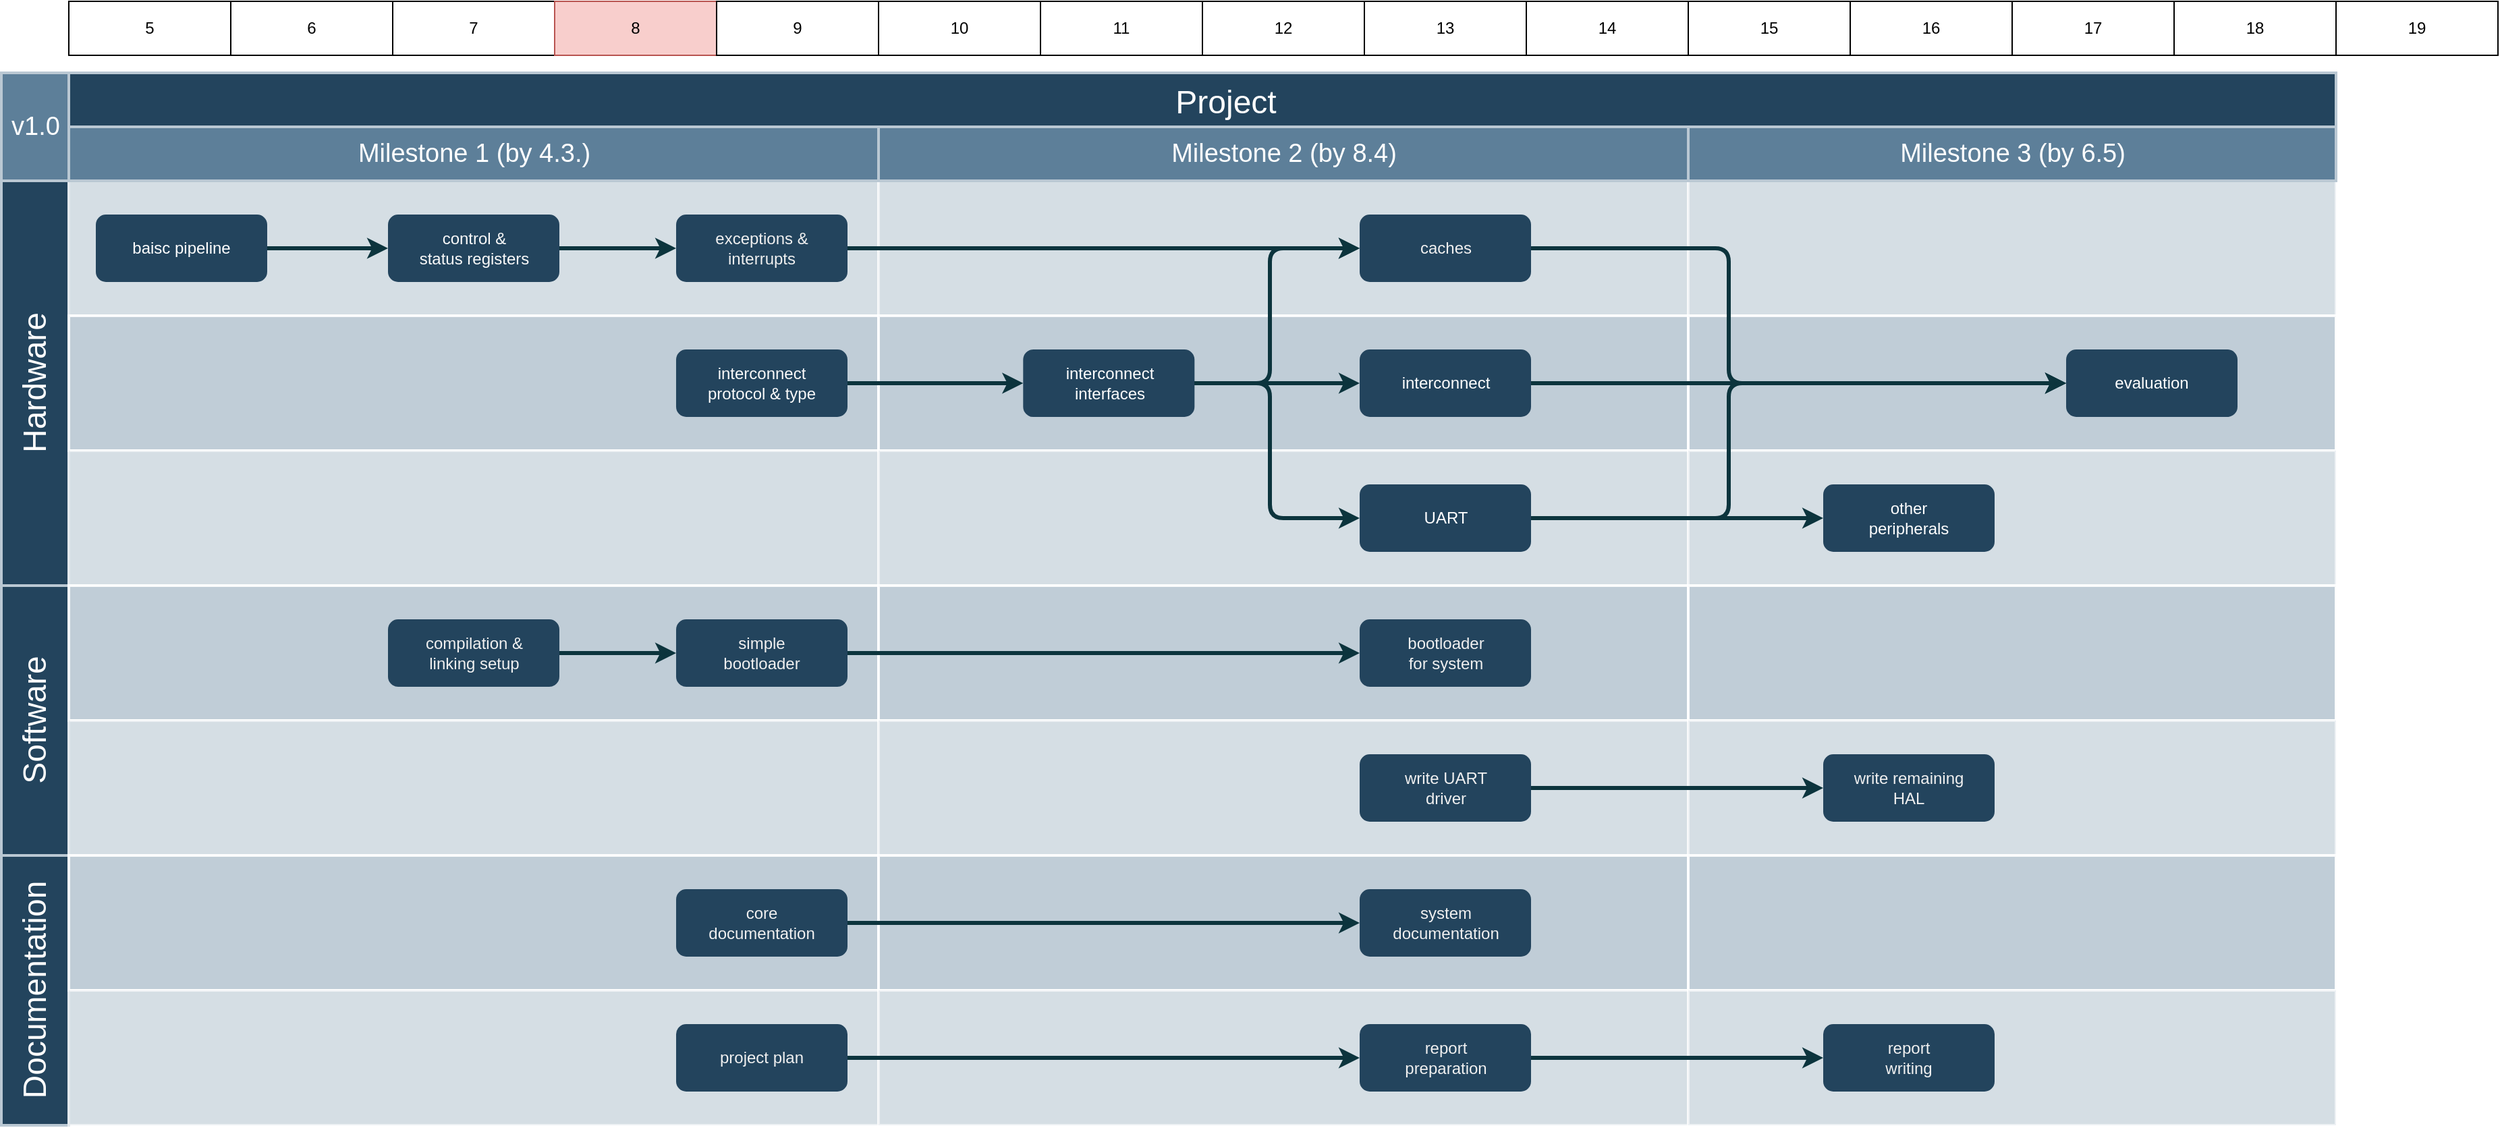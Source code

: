 <mxfile version="15.4.0" type="device"><diagram id="6a731a19-8d31-9384-78a2-239565b7b9f0" name="Page-1"><mxGraphModel dx="2426" dy="1378" grid="1" gridSize="10" guides="1" tooltips="1" connect="1" arrows="1" fold="1" page="1" pageScale="1" pageWidth="1169" pageHeight="827" background="none" math="0" shadow="0"><root><mxCell id="0"/><mxCell id="1" parent="0"/><mxCell id="56" value="Project&#10;" style="strokeColor=#BAC8D3;fillColor=#23445D;fontSize=24;strokeWidth=2;fontFamily=Helvetica;html=1;fontColor=#FFFFFF;fontStyle=0;spacingBottom=8;spacingRight=0;spacingLeft=83;" parent="1" vertex="1"><mxGeometry x="30" y="840" width="1730" height="80" as="geometry"/></mxCell><mxCell id="57" value="Hardware" style="strokeColor=#BAC8D3;fillColor=#23445D;fontSize=24;strokeWidth=2;horizontal=0;fontFamily=Helvetica;html=1;fontColor=#FFFFFF;fontStyle=0" parent="1" vertex="1"><mxGeometry x="30" y="920" width="50" height="300" as="geometry"/></mxCell><mxCell id="59" value="v1.0" style="strokeColor=#BAC8D3;fillColor=#5d7f99;fontSize=19;strokeWidth=2;fontFamily=Helvetica;html=1;labelBackgroundColor=none;fontColor=#FFFFFF;" parent="1" vertex="1"><mxGeometry x="30" y="840" width="50" height="80" as="geometry"/></mxCell><mxCell id="64" value="Software" style="strokeColor=#BAC8D3;fillColor=#23445D;fontSize=24;strokeWidth=2;horizontal=0;fontFamily=Helvetica;html=1;fontColor=#FFFFFF;fontStyle=0" parent="1" vertex="1"><mxGeometry x="30" y="1220" width="50" height="200" as="geometry"/></mxCell><mxCell id="67" value="Documentation" style="strokeColor=#BAC8D3;fillColor=#23445D;fontSize=24;strokeWidth=2;horizontal=0;fontFamily=Helvetica;html=1;fontColor=#FFFFFF;fontStyle=0" parent="1" vertex="1"><mxGeometry x="30" y="1420" width="50" height="200" as="geometry"/></mxCell><mxCell id="68" value="" style="strokeColor=#FFFFFF;fillColor=#BAC8D3;fontSize=18;strokeWidth=2;fontFamily=Helvetica;html=1;opacity=60;" parent="1" vertex="1"><mxGeometry x="80" y="920" width="600" height="100" as="geometry"/></mxCell><mxCell id="69" value="" style="strokeColor=#FFFFFF;fillColor=#BAC8D3;fontSize=18;strokeWidth=2;fontFamily=Helvetica;html=1;opacity=90;" parent="1" vertex="1"><mxGeometry x="80" y="1020" width="600" height="100" as="geometry"/></mxCell><mxCell id="70" value="" style="strokeColor=#FFFFFF;fillColor=#BAC8D3;fontSize=18;strokeWidth=2;fontFamily=Helvetica;html=1;opacity=60;" parent="1" vertex="1"><mxGeometry x="80" y="1120" width="600" height="100" as="geometry"/></mxCell><mxCell id="71" value="" style="strokeColor=#FFFFFF;fillColor=#BAC8D3;fontSize=18;strokeWidth=2;fontFamily=Helvetica;html=1;opacity=90;" parent="1" vertex="1"><mxGeometry x="80" y="1220" width="600" height="100" as="geometry"/></mxCell><mxCell id="72" value="" style="strokeColor=#FFFFFF;fillColor=#BAC8D3;fontSize=18;strokeWidth=2;fontFamily=Helvetica;html=1;opacity=60;" parent="1" vertex="1"><mxGeometry x="80" y="1320" width="600" height="100" as="geometry"/></mxCell><mxCell id="73" value="" style="strokeColor=#FFFFFF;fillColor=#BAC8D3;fontSize=18;strokeWidth=2;fontFamily=Helvetica;html=1;opacity=90;" parent="1" vertex="1"><mxGeometry x="80" y="1420" width="600" height="100" as="geometry"/></mxCell><mxCell id="74" value="" style="strokeColor=#FFFFFF;fillColor=#BAC8D3;fontSize=18;strokeWidth=2;fontFamily=Helvetica;html=1;opacity=60;" parent="1" vertex="1"><mxGeometry x="80" y="1520" width="600" height="100" as="geometry"/></mxCell><mxCell id="75" value="" style="strokeColor=#FFFFFF;fillColor=#BAC8D3;fontSize=18;strokeWidth=2;fontFamily=Helvetica;html=1;opacity=60;" parent="1" vertex="1"><mxGeometry x="680" y="920" width="600" height="100" as="geometry"/></mxCell><mxCell id="76" value="" style="strokeColor=#FFFFFF;fillColor=#BAC8D3;fontSize=18;strokeWidth=2;fontFamily=Helvetica;html=1;opacity=90;" parent="1" vertex="1"><mxGeometry x="680" y="1020" width="600" height="100" as="geometry"/></mxCell><mxCell id="77" value="" style="strokeColor=#FFFFFF;fillColor=#BAC8D3;fontSize=18;strokeWidth=2;fontFamily=Helvetica;html=1;opacity=60;" parent="1" vertex="1"><mxGeometry x="680" y="1120" width="600" height="100" as="geometry"/></mxCell><mxCell id="78" value="" style="strokeColor=#FFFFFF;fillColor=#BAC8D3;fontSize=18;strokeWidth=2;fontFamily=Helvetica;html=1;opacity=90;" parent="1" vertex="1"><mxGeometry x="680" y="1220" width="600" height="100" as="geometry"/></mxCell><mxCell id="79" value="" style="strokeColor=#FFFFFF;fillColor=#BAC8D3;fontSize=18;strokeWidth=2;fontFamily=Helvetica;html=1;opacity=60;" parent="1" vertex="1"><mxGeometry x="680" y="1320" width="600" height="100" as="geometry"/></mxCell><mxCell id="80" value="" style="strokeColor=#FFFFFF;fillColor=#BAC8D3;fontSize=18;strokeWidth=2;fontFamily=Helvetica;html=1;opacity=90;" parent="1" vertex="1"><mxGeometry x="680" y="1420" width="600" height="100" as="geometry"/></mxCell><mxCell id="81" value="" style="strokeColor=#FFFFFF;fillColor=#BAC8D3;fontSize=18;strokeWidth=2;fontFamily=Helvetica;html=1;opacity=60;fontStyle=4" parent="1" vertex="1"><mxGeometry x="680" y="1520" width="600" height="100" as="geometry"/></mxCell><mxCell id="82" value="" style="strokeColor=#FFFFFF;fillColor=#BAC8D3;fontSize=18;strokeWidth=2;fontFamily=Helvetica;html=1;opacity=60;" parent="1" vertex="1"><mxGeometry x="1280" y="920" width="480" height="100" as="geometry"/></mxCell><mxCell id="83" value="" style="strokeColor=#FFFFFF;fillColor=#BAC8D3;fontSize=18;strokeWidth=2;fontFamily=Helvetica;html=1;opacity=90;" parent="1" vertex="1"><mxGeometry x="1280" y="1020" width="480" height="100" as="geometry"/></mxCell><mxCell id="84" value="" style="strokeColor=#FFFFFF;fillColor=#BAC8D3;fontSize=18;strokeWidth=2;fontFamily=Helvetica;html=1;opacity=60;" parent="1" vertex="1"><mxGeometry x="1280" y="1120" width="480" height="100" as="geometry"/></mxCell><mxCell id="85" value="" style="strokeColor=#FFFFFF;fillColor=#BAC8D3;fontSize=18;strokeWidth=2;fontFamily=Helvetica;html=1;opacity=90;" parent="1" vertex="1"><mxGeometry x="1280" y="1220" width="480" height="100" as="geometry"/></mxCell><mxCell id="86" value="" style="strokeColor=#FFFFFF;fillColor=#BAC8D3;fontSize=18;strokeWidth=2;fontFamily=Helvetica;html=1;opacity=60;" parent="1" vertex="1"><mxGeometry x="1280" y="1320" width="480" height="100" as="geometry"/></mxCell><mxCell id="87" value="" style="strokeColor=#FFFFFF;fillColor=#BAC8D3;fontSize=18;strokeWidth=2;fontFamily=Helvetica;html=1;opacity=90;" parent="1" vertex="1"><mxGeometry x="1280" y="1420" width="480" height="100" as="geometry"/></mxCell><mxCell id="88" value="" style="strokeColor=#FFFFFF;fillColor=#BAC8D3;fontSize=18;strokeWidth=2;fontFamily=Helvetica;html=1;opacity=60;fontStyle=4" parent="1" vertex="1"><mxGeometry x="1280" y="1520" width="480" height="100" as="geometry"/></mxCell><mxCell id="97" value="&lt;font color=&quot;#fafafa&quot;&gt;interconnect&lt;br&gt;protocol &amp;amp; type&lt;br&gt;&lt;/font&gt;" style="rounded=1;fillColor=#23445D;strokeColor=none;strokeWidth=2;fontFamily=Helvetica;html=1;gradientColor=none;" parent="1" vertex="1"><mxGeometry x="529.995" y="1045" width="127" height="50" as="geometry"/></mxCell><mxCell id="108" value="interconnect&lt;br&gt;interfaces" style="rounded=1;fillColor=#23445D;strokeColor=none;strokeWidth=2;gradientColor=none;fontFamily=Helvetica;html=1;fontColor=#FFFFFF;" parent="1" vertex="1"><mxGeometry x="787.148" y="1045" width="127" height="50" as="geometry"/></mxCell><mxCell id="124" value="" style="edgeStyle=elbowEdgeStyle;elbow=horizontal;strokeWidth=3;strokeColor=#0C343D;fontFamily=Helvetica;html=1;exitX=1;exitY=0.5;exitDx=0;exitDy=0;entryX=0;entryY=0.5;entryDx=0;entryDy=0;" parent="1" source="anAFGOb_N7qxMEHsTYe6-203" target="anAFGOb_N7qxMEHsTYe6-214" edge="1"><mxGeometry x="-157.551" y="820" width="131.973" height="100" as="geometry"><mxPoint x="-157.551" y="920" as="sourcePoint"/><mxPoint x="-25.578" y="820" as="targetPoint"/></mxGeometry></mxCell><mxCell id="133" value="" style="edgeStyle=elbowEdgeStyle;elbow=horizontal;strokeWidth=3;strokeColor=#0C343D;fontFamily=Helvetica;html=1;" parent="1" source="97" target="108" edge="1"><mxGeometry x="-157.551" y="820" width="131.973" height="100" as="geometry"><mxPoint x="-157.551" y="920" as="sourcePoint"/><mxPoint x="-25.578" y="820" as="targetPoint"/></mxGeometry></mxCell><mxCell id="134" value="" style="edgeStyle=elbowEdgeStyle;elbow=horizontal;strokeWidth=3;strokeColor=#0C343D;fontFamily=Helvetica;html=1;entryX=0;entryY=0.5;entryDx=0;entryDy=0;exitX=1;exitY=0.5;exitDx=0;exitDy=0;" parent="1" source="108" target="anAFGOb_N7qxMEHsTYe6-205" edge="1"><mxGeometry x="-157.551" y="820" width="131.973" height="100" as="geometry"><mxPoint x="-157.551" y="920" as="sourcePoint"/><mxPoint x="-25.578" y="820" as="targetPoint"/><Array as="points"><mxPoint x="970" y="1020"/><mxPoint x="850" y="1020"/><mxPoint x="920" y="1030"/></Array></mxGeometry></mxCell><mxCell id="139" value="" style="edgeStyle=elbowEdgeStyle;elbow=horizontal;strokeWidth=3;strokeColor=#0C343D;fontFamily=Helvetica;html=1;exitX=1;exitY=0.5;exitDx=0;exitDy=0;entryX=0;entryY=0.5;entryDx=0;entryDy=0;" parent="1" source="108" target="anAFGOb_N7qxMEHsTYe6-203" edge="1"><mxGeometry x="-157.551" y="820" width="131.973" height="100" as="geometry"><mxPoint x="-157.551" y="920" as="sourcePoint"/><mxPoint x="-25.578" y="820" as="targetPoint"/><Array as="points"><mxPoint x="970" y="1130"/><mxPoint x="950" y="1130"/><mxPoint x="850" y="1110"/><mxPoint x="920" y="1130"/></Array></mxGeometry></mxCell><mxCell id="140" value="" style="group" parent="1" vertex="1" connectable="0"><mxGeometry x="80" y="880" width="1680" height="40" as="geometry"/></mxCell><mxCell id="141" value="Milestone 1 (by 4.3.)" style="strokeColor=#BAC8D3;fillColor=#5D7F99;fontSize=19;strokeWidth=2;fontFamily=Helvetica;html=1;labelBackgroundColor=none;fontColor=#FFFFFF;" parent="140" vertex="1"><mxGeometry width="599.999" height="40" as="geometry"/></mxCell><mxCell id="142" value="Milestone 2 (by 8.4)" style="strokeColor=#BAC8D3;fillColor=#5D7F99;fontSize=19;strokeWidth=2;fontFamily=Helvetica;html=1;labelBackgroundColor=none;fontColor=#FFFFFF;" parent="140" vertex="1"><mxGeometry x="599.999" width="599.999" height="40" as="geometry"/></mxCell><mxCell id="143" value="Milestone 3 (by 6.5)" style="strokeColor=#BAC8D3;fillColor=#5d7f99;fontSize=19;strokeWidth=2;fontFamily=Helvetica;html=1;labelBackgroundColor=none;fontColor=#FFFFFF;" parent="140" vertex="1"><mxGeometry x="1200" width="480" height="40" as="geometry"/></mxCell><mxCell id="anAFGOb_N7qxMEHsTYe6-143" value="5" style="rounded=0;whiteSpace=wrap;html=1;" vertex="1" parent="1"><mxGeometry x="80" y="787" width="120" height="40" as="geometry"/></mxCell><mxCell id="anAFGOb_N7qxMEHsTYe6-178" value="6" style="rounded=0;whiteSpace=wrap;html=1;" vertex="1" parent="1"><mxGeometry x="200" y="787" width="120" height="40" as="geometry"/></mxCell><mxCell id="anAFGOb_N7qxMEHsTYe6-179" value="7" style="rounded=0;whiteSpace=wrap;html=1;" vertex="1" parent="1"><mxGeometry x="320" y="787" width="120" height="40" as="geometry"/></mxCell><mxCell id="anAFGOb_N7qxMEHsTYe6-180" value="8" style="rounded=0;whiteSpace=wrap;html=1;fillColor=#f8cecc;strokeColor=#b85450;" vertex="1" parent="1"><mxGeometry x="440" y="787" width="120" height="40" as="geometry"/></mxCell><mxCell id="anAFGOb_N7qxMEHsTYe6-181" value="9" style="rounded=0;whiteSpace=wrap;html=1;" vertex="1" parent="1"><mxGeometry x="560" y="787" width="120" height="40" as="geometry"/></mxCell><mxCell id="anAFGOb_N7qxMEHsTYe6-182" value="10" style="rounded=0;whiteSpace=wrap;html=1;" vertex="1" parent="1"><mxGeometry x="680" y="787" width="120" height="40" as="geometry"/></mxCell><mxCell id="anAFGOb_N7qxMEHsTYe6-183" value="11" style="rounded=0;whiteSpace=wrap;html=1;" vertex="1" parent="1"><mxGeometry x="800" y="787" width="120" height="40" as="geometry"/></mxCell><mxCell id="anAFGOb_N7qxMEHsTYe6-184" value="12" style="rounded=0;whiteSpace=wrap;html=1;" vertex="1" parent="1"><mxGeometry x="920" y="787" width="120" height="40" as="geometry"/></mxCell><mxCell id="anAFGOb_N7qxMEHsTYe6-185" value="13" style="rounded=0;whiteSpace=wrap;html=1;" vertex="1" parent="1"><mxGeometry x="1040" y="787" width="120" height="40" as="geometry"/></mxCell><mxCell id="anAFGOb_N7qxMEHsTYe6-186" value="14" style="rounded=0;whiteSpace=wrap;html=1;" vertex="1" parent="1"><mxGeometry x="1160" y="787" width="120" height="40" as="geometry"/></mxCell><mxCell id="anAFGOb_N7qxMEHsTYe6-187" value="15" style="rounded=0;whiteSpace=wrap;html=1;" vertex="1" parent="1"><mxGeometry x="1280" y="787" width="120" height="40" as="geometry"/></mxCell><mxCell id="anAFGOb_N7qxMEHsTYe6-188" value="16" style="rounded=0;whiteSpace=wrap;html=1;" vertex="1" parent="1"><mxGeometry x="1400" y="787" width="120" height="40" as="geometry"/></mxCell><mxCell id="anAFGOb_N7qxMEHsTYe6-189" value="17" style="rounded=0;whiteSpace=wrap;html=1;" vertex="1" parent="1"><mxGeometry x="1520" y="787" width="120" height="40" as="geometry"/></mxCell><mxCell id="anAFGOb_N7qxMEHsTYe6-190" value="18" style="rounded=0;whiteSpace=wrap;html=1;" vertex="1" parent="1"><mxGeometry x="1640" y="787" width="120" height="40" as="geometry"/></mxCell><mxCell id="anAFGOb_N7qxMEHsTYe6-191" value="19" style="rounded=0;whiteSpace=wrap;html=1;" vertex="1" parent="1"><mxGeometry x="1760" y="787" width="120" height="40" as="geometry"/></mxCell><mxCell id="anAFGOb_N7qxMEHsTYe6-197" value="" style="edgeStyle=elbowEdgeStyle;elbow=horizontal;strokeWidth=3;strokeColor=#0C343D;fontFamily=Helvetica;html=1;labelBorderColor=none;entryX=0;entryY=0.5;entryDx=0;entryDy=0;" edge="1" parent="1" source="anAFGOb_N7qxMEHsTYe6-200" target="anAFGOb_N7qxMEHsTYe6-201"><mxGeometry x="-727.891" y="640" width="131.973" height="100" as="geometry"><mxPoint x="370" y="970" as="sourcePoint"/><mxPoint x="300" y="970" as="targetPoint"/></mxGeometry></mxCell><mxCell id="anAFGOb_N7qxMEHsTYe6-198" value="" style="edgeStyle=elbowEdgeStyle;elbow=horizontal;strokeWidth=3;strokeColor=#0C343D;fontFamily=Helvetica;html=1;labelBorderColor=none;entryX=0;entryY=0.5;entryDx=0;entryDy=0;exitX=1;exitY=0.5;exitDx=0;exitDy=0;" edge="1" parent="1" source="anAFGOb_N7qxMEHsTYe6-201" target="anAFGOb_N7qxMEHsTYe6-202"><mxGeometry x="-717.891" y="650" width="131.973" height="100" as="geometry"><mxPoint x="418.24" y="970" as="sourcePoint"/><mxPoint x="580" y="970" as="targetPoint"/></mxGeometry></mxCell><mxCell id="anAFGOb_N7qxMEHsTYe6-200" value="baisc pipeline" style="rounded=1;fillColor=#23445D;strokeColor=none;strokeWidth=2;fontFamily=Helvetica;html=1;gradientColor=none;fontColor=#FFFFFF;" vertex="1" parent="1"><mxGeometry x="99.999" y="945" width="127" height="50" as="geometry"/></mxCell><mxCell id="anAFGOb_N7qxMEHsTYe6-201" value="control &amp;amp;&lt;br&gt;status registers" style="rounded=1;fillColor=#23445D;strokeColor=none;strokeWidth=2;fontFamily=Helvetica;html=1;gradientColor=none;fontColor=#FAFAFA;" vertex="1" parent="1"><mxGeometry x="316.499" y="945" width="127" height="50" as="geometry"/></mxCell><mxCell id="anAFGOb_N7qxMEHsTYe6-202" value="exceptions &amp;amp;&lt;br&gt;interrupts" style="rounded=1;fillColor=#23445D;strokeColor=none;strokeWidth=2;fontFamily=Helvetica;html=1;gradientColor=none;fontColor=#F0F0F0;" vertex="1" parent="1"><mxGeometry x="529.999" y="945" width="127" height="50" as="geometry"/></mxCell><mxCell id="anAFGOb_N7qxMEHsTYe6-203" value="UART" style="rounded=1;fillColor=#23445D;strokeColor=none;strokeWidth=2;gradientColor=none;fontFamily=Helvetica;html=1;fontColor=#FFFFFF;" vertex="1" parent="1"><mxGeometry x="1036.498" y="1145" width="127" height="50" as="geometry"/></mxCell><mxCell id="anAFGOb_N7qxMEHsTYe6-204" value="" style="edgeStyle=elbowEdgeStyle;elbow=horizontal;strokeWidth=3;strokeColor=#0C343D;fontFamily=Helvetica;html=1;labelBorderColor=none;entryX=0;entryY=0.5;entryDx=0;entryDy=0;exitX=1;exitY=0.5;exitDx=0;exitDy=0;" edge="1" parent="1" target="anAFGOb_N7qxMEHsTYe6-205" source="anAFGOb_N7qxMEHsTYe6-202"><mxGeometry x="-481.391" y="650" width="131.973" height="100" as="geometry"><mxPoint x="679.999" y="970" as="sourcePoint"/><mxPoint x="816.5" y="970" as="targetPoint"/></mxGeometry></mxCell><mxCell id="anAFGOb_N7qxMEHsTYe6-205" value="caches" style="rounded=1;fillColor=#23445D;strokeColor=none;strokeWidth=2;fontFamily=Helvetica;html=1;gradientColor=none;fontColor=#F0F0F0;" vertex="1" parent="1"><mxGeometry x="1036.499" y="945" width="127" height="50" as="geometry"/></mxCell><mxCell id="anAFGOb_N7qxMEHsTYe6-206" value="compilation &amp;amp;&lt;br&gt;linking setup" style="rounded=1;fillColor=#23445D;strokeColor=none;strokeWidth=2;fontFamily=Helvetica;html=1;gradientColor=none;fontColor=#F0F0F0;" vertex="1" parent="1"><mxGeometry x="316.499" y="1245" width="127" height="50" as="geometry"/></mxCell><mxCell id="anAFGOb_N7qxMEHsTYe6-207" value="simple&lt;br&gt;bootloader" style="rounded=1;fillColor=#23445D;strokeColor=none;strokeWidth=2;fontFamily=Helvetica;html=1;gradientColor=none;fontColor=#F0F0F0;" vertex="1" parent="1"><mxGeometry x="529.999" y="1245" width="127" height="50" as="geometry"/></mxCell><mxCell id="anAFGOb_N7qxMEHsTYe6-208" value="project plan" style="rounded=1;fillColor=#23445D;strokeColor=none;strokeWidth=2;fontFamily=Helvetica;html=1;gradientColor=none;fontColor=#F0F0F0;" vertex="1" parent="1"><mxGeometry x="529.999" y="1545" width="127" height="50" as="geometry"/></mxCell><mxCell id="anAFGOb_N7qxMEHsTYe6-211" value="interconnect" style="rounded=1;fillColor=#23445D;strokeColor=none;strokeWidth=2;gradientColor=none;fontFamily=Helvetica;html=1;fontColor=#FFFFFF;" vertex="1" parent="1"><mxGeometry x="1036.498" y="1045" width="127" height="50" as="geometry"/></mxCell><mxCell id="anAFGOb_N7qxMEHsTYe6-212" value="" style="edgeStyle=elbowEdgeStyle;elbow=horizontal;strokeWidth=3;strokeColor=#0C343D;fontFamily=Helvetica;html=1;exitX=1;exitY=0.5;exitDx=0;exitDy=0;entryX=0;entryY=0.5;entryDx=0;entryDy=0;" edge="1" parent="1" source="108" target="anAFGOb_N7qxMEHsTYe6-211"><mxGeometry x="225.449" y="866" width="131.973" height="100" as="geometry"><mxPoint x="890.005" y="1116" as="sourcePoint"/><mxPoint x="1138.708" y="1116" as="targetPoint"/></mxGeometry></mxCell><mxCell id="anAFGOb_N7qxMEHsTYe6-214" value="other&lt;br&gt;peripherals" style="rounded=1;fillColor=#23445D;strokeColor=none;strokeWidth=2;gradientColor=none;fontFamily=Helvetica;html=1;fontColor=#FFFFFF;" vertex="1" parent="1"><mxGeometry x="1379.998" y="1145" width="127" height="50" as="geometry"/></mxCell><mxCell id="anAFGOb_N7qxMEHsTYe6-215" value="write UART&lt;br&gt;driver" style="rounded=1;fillColor=#23445D;strokeColor=none;strokeWidth=2;fontFamily=Helvetica;html=1;gradientColor=none;fontColor=#F0F0F0;" vertex="1" parent="1"><mxGeometry x="1036.499" y="1345" width="127" height="50" as="geometry"/></mxCell><mxCell id="anAFGOb_N7qxMEHsTYe6-216" value="" style="edgeStyle=elbowEdgeStyle;elbow=horizontal;strokeWidth=3;strokeColor=#0C343D;fontFamily=Helvetica;html=1;entryX=0;entryY=0.5;entryDx=0;entryDy=0;" edge="1" parent="1" source="anAFGOb_N7qxMEHsTYe6-206" target="anAFGOb_N7qxMEHsTYe6-207"><mxGeometry x="-787.551" y="941" width="131.973" height="100" as="geometry"><mxPoint x="526.998" y="1291" as="sourcePoint"/><mxPoint x="679.998" y="1291" as="targetPoint"/></mxGeometry></mxCell><mxCell id="anAFGOb_N7qxMEHsTYe6-217" value="bootloader&lt;br&gt;for system" style="rounded=1;fillColor=#23445D;strokeColor=none;strokeWidth=2;fontFamily=Helvetica;html=1;gradientColor=none;fontColor=#F0F0F0;" vertex="1" parent="1"><mxGeometry x="1036.499" y="1245" width="127" height="50" as="geometry"/></mxCell><mxCell id="anAFGOb_N7qxMEHsTYe6-218" value="" style="edgeStyle=elbowEdgeStyle;elbow=horizontal;strokeWidth=3;strokeColor=#0C343D;fontFamily=Helvetica;html=1;exitX=1;exitY=0.5;exitDx=0;exitDy=0;entryX=0;entryY=0.5;entryDx=0;entryDy=0;" edge="1" parent="1" source="anAFGOb_N7qxMEHsTYe6-207" target="anAFGOb_N7qxMEHsTYe6-217"><mxGeometry x="-991.381" y="719.5" width="131.973" height="100" as="geometry"><mxPoint x="716.095" y="1269.5" as="sourcePoint"/><mxPoint x="810.252" y="1269.5" as="targetPoint"/></mxGeometry></mxCell><mxCell id="anAFGOb_N7qxMEHsTYe6-219" value="write remaining&lt;br&gt;HAL" style="rounded=1;fillColor=#23445D;strokeColor=none;strokeWidth=2;fontFamily=Helvetica;html=1;gradientColor=none;fontColor=#F0F0F0;" vertex="1" parent="1"><mxGeometry x="1379.999" y="1345" width="127" height="50" as="geometry"/></mxCell><mxCell id="anAFGOb_N7qxMEHsTYe6-220" value="" style="edgeStyle=elbowEdgeStyle;elbow=horizontal;strokeWidth=3;strokeColor=#0C343D;fontFamily=Helvetica;html=1;exitX=1;exitY=0.5;exitDx=0;exitDy=0;entryX=0;entryY=0.5;entryDx=0;entryDy=0;" edge="1" parent="1" source="anAFGOb_N7qxMEHsTYe6-215" target="anAFGOb_N7qxMEHsTYe6-219"><mxGeometry x="-147.551" y="1070" width="131.973" height="100" as="geometry"><mxPoint x="1173.498" y="1420" as="sourcePoint"/><mxPoint x="1406.498" y="1420" as="targetPoint"/></mxGeometry></mxCell><mxCell id="anAFGOb_N7qxMEHsTYe6-222" value="report&lt;br&gt;preparation" style="rounded=1;fillColor=#23445D;strokeColor=none;strokeWidth=2;fontFamily=Helvetica;html=1;gradientColor=none;fontColor=#F0F0F0;" vertex="1" parent="1"><mxGeometry x="1036.499" y="1545" width="127" height="50" as="geometry"/></mxCell><mxCell id="anAFGOb_N7qxMEHsTYe6-223" value="report&lt;br&gt;writing" style="rounded=1;fillColor=#23445D;strokeColor=none;strokeWidth=2;fontFamily=Helvetica;html=1;gradientColor=none;fontColor=#F0F0F0;" vertex="1" parent="1"><mxGeometry x="1379.999" y="1545" width="127" height="50" as="geometry"/></mxCell><mxCell id="anAFGOb_N7qxMEHsTYe6-224" value="" style="edgeStyle=elbowEdgeStyle;elbow=horizontal;strokeWidth=3;strokeColor=#0C343D;fontFamily=Helvetica;html=1;exitX=1;exitY=0.5;exitDx=0;exitDy=0;entryX=0;entryY=0.5;entryDx=0;entryDy=0;" edge="1" parent="1" source="anAFGOb_N7qxMEHsTYe6-208" target="anAFGOb_N7qxMEHsTYe6-222"><mxGeometry x="-597.551" y="1269.5" width="131.973" height="100" as="geometry"><mxPoint x="709.999" y="1569.5" as="sourcePoint"/><mxPoint x="946.499" y="1569.5" as="targetPoint"/></mxGeometry></mxCell><mxCell id="anAFGOb_N7qxMEHsTYe6-225" value="" style="edgeStyle=elbowEdgeStyle;elbow=horizontal;strokeWidth=3;strokeColor=#0C343D;fontFamily=Helvetica;html=1;exitX=1;exitY=0.5;exitDx=0;exitDy=0;entryX=0;entryY=0.5;entryDx=0;entryDy=0;" edge="1" parent="1" source="anAFGOb_N7qxMEHsTYe6-222" target="anAFGOb_N7qxMEHsTYe6-223"><mxGeometry x="-587.551" y="1279.5" width="131.973" height="100" as="geometry"><mxPoint x="666.999" y="1580" as="sourcePoint"/><mxPoint x="1042.999" y="1580" as="targetPoint"/></mxGeometry></mxCell><mxCell id="anAFGOb_N7qxMEHsTYe6-226" value="evaluation" style="rounded=1;fillColor=#23445D;strokeColor=none;strokeWidth=2;gradientColor=none;fontFamily=Helvetica;html=1;fontColor=#FFFFFF;" vertex="1" parent="1"><mxGeometry x="1559.998" y="1045" width="127" height="50" as="geometry"/></mxCell><mxCell id="anAFGOb_N7qxMEHsTYe6-227" value="" style="edgeStyle=elbowEdgeStyle;elbow=horizontal;strokeWidth=3;strokeColor=#0C343D;fontFamily=Helvetica;html=1;exitX=1;exitY=0.5;exitDx=0;exitDy=0;entryX=0;entryY=0.5;entryDx=0;entryDy=0;" edge="1" parent="1" source="anAFGOb_N7qxMEHsTYe6-205" target="anAFGOb_N7qxMEHsTYe6-226"><mxGeometry x="-147.551" y="830" width="131.973" height="100" as="geometry"><mxPoint x="1173.498" y="1180" as="sourcePoint"/><mxPoint x="1406.498" y="1180" as="targetPoint"/><Array as="points"><mxPoint x="1310" y="1030"/></Array></mxGeometry></mxCell><mxCell id="anAFGOb_N7qxMEHsTYe6-228" value="" style="edgeStyle=elbowEdgeStyle;elbow=horizontal;strokeWidth=3;strokeColor=#0C343D;fontFamily=Helvetica;html=1;exitX=1;exitY=0.5;exitDx=0;exitDy=0;entryX=0;entryY=0.5;entryDx=0;entryDy=0;" edge="1" parent="1" source="anAFGOb_N7qxMEHsTYe6-211" target="anAFGOb_N7qxMEHsTYe6-226"><mxGeometry x="-147.551" y="830" width="131.973" height="100" as="geometry"><mxPoint x="1173.498" y="1180" as="sourcePoint"/><mxPoint x="1406.498" y="1180" as="targetPoint"/></mxGeometry></mxCell><mxCell id="anAFGOb_N7qxMEHsTYe6-229" value="" style="edgeStyle=elbowEdgeStyle;elbow=horizontal;strokeWidth=3;strokeColor=#0C343D;fontFamily=Helvetica;html=1;exitX=1;exitY=0.5;exitDx=0;exitDy=0;entryX=0;entryY=0.5;entryDx=0;entryDy=0;" edge="1" parent="1" source="anAFGOb_N7qxMEHsTYe6-203" target="anAFGOb_N7qxMEHsTYe6-226"><mxGeometry x="-137.551" y="840" width="131.973" height="100" as="geometry"><mxPoint x="1173.498" y="1080" as="sourcePoint"/><mxPoint x="1402.998" y="1075" as="targetPoint"/><Array as="points"><mxPoint x="1310" y="1100"/></Array></mxGeometry></mxCell><mxCell id="anAFGOb_N7qxMEHsTYe6-236" value="core&lt;br&gt;documentation" style="rounded=1;fillColor=#23445D;strokeColor=none;strokeWidth=2;fontFamily=Helvetica;html=1;gradientColor=none;fontColor=#F0F0F0;" vertex="1" parent="1"><mxGeometry x="529.999" y="1445" width="127" height="50" as="geometry"/></mxCell><mxCell id="anAFGOb_N7qxMEHsTYe6-237" value="system&lt;br&gt;documentation" style="rounded=1;fillColor=#23445D;strokeColor=none;strokeWidth=2;fontFamily=Helvetica;html=1;gradientColor=none;fontColor=#F0F0F0;" vertex="1" parent="1"><mxGeometry x="1036.499" y="1445" width="127" height="50" as="geometry"/></mxCell><mxCell id="anAFGOb_N7qxMEHsTYe6-239" value="" style="edgeStyle=elbowEdgeStyle;elbow=horizontal;strokeWidth=3;strokeColor=#0C343D;fontFamily=Helvetica;html=1;exitX=1;exitY=0.5;exitDx=0;exitDy=0;entryX=0;entryY=0.5;entryDx=0;entryDy=0;" edge="1" parent="1" source="anAFGOb_N7qxMEHsTYe6-236" target="anAFGOb_N7qxMEHsTYe6-237"><mxGeometry x="-597.551" y="1169.5" width="131.973" height="100" as="geometry"><mxPoint x="709.999" y="1469.5" as="sourcePoint"/><mxPoint x="946.499" y="1469.5" as="targetPoint"/></mxGeometry></mxCell></root></mxGraphModel></diagram></mxfile>